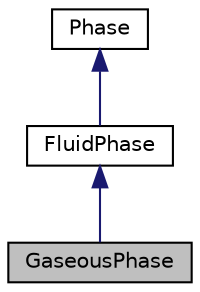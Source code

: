 digraph "GaseousPhase"
{
 // INTERACTIVE_SVG=YES
 // LATEX_PDF_SIZE
  edge [fontname="Helvetica",fontsize="10",labelfontname="Helvetica",labelfontsize="10"];
  node [fontname="Helvetica",fontsize="10",shape=record];
  Node1 [label="GaseousPhase",height=0.2,width=0.4,color="black", fillcolor="grey75", style="filled", fontcolor="black",tooltip=" "];
  Node2 -> Node1 [dir="back",color="midnightblue",fontsize="10",style="solid",fontname="Helvetica"];
  Node2 [label="FluidPhase",height=0.2,width=0.4,color="black", fillcolor="white", style="filled",URL="$classReaktoro_1_1FluidPhase.html",tooltip="Class that defines a fluid (gaseous or liquid) phase."];
  Node3 -> Node2 [dir="back",color="midnightblue",fontsize="10",style="solid",fontname="Helvetica"];
  Node3 [label="Phase",height=0.2,width=0.4,color="black", fillcolor="white", style="filled",URL="$classReaktoro_1_1Phase.html",tooltip="A type used to define a phase and its attributes."];
}
